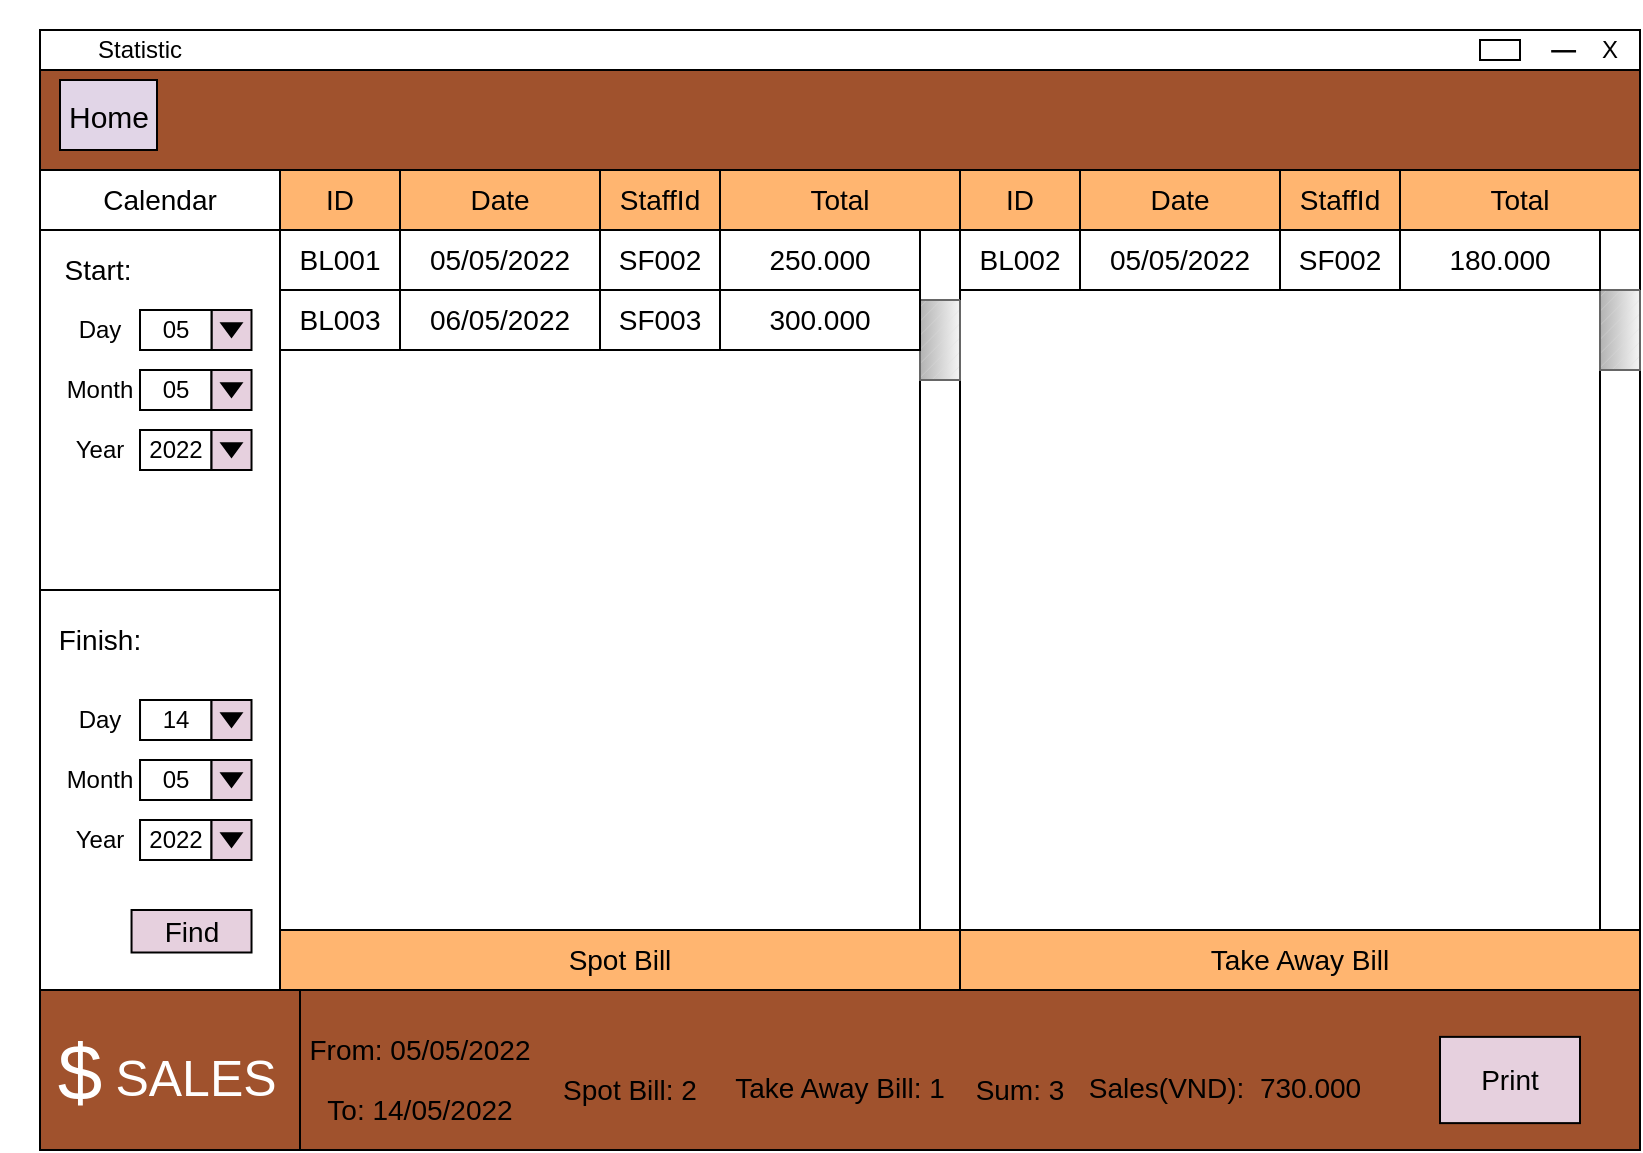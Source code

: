 <mxfile version="17.4.2" type="device"><diagram id="F2mh1ua69UvMLxNreQj1" name="Page-1"><mxGraphModel dx="1021" dy="651" grid="1" gridSize="10" guides="1" tooltips="1" connect="1" arrows="1" fold="1" page="1" pageScale="1" pageWidth="850" pageHeight="1100" math="0" shadow="0"><root><mxCell id="0"/><mxCell id="1" parent="0"/><mxCell id="n8EnS4unUwTk_ozugy-z-1" value="" style="rounded=0;whiteSpace=wrap;html=1;fillColor=#A0522D;strokeColor=#000000;strokeWidth=1;fontColor=#ffffff;" vertex="1" parent="1"><mxGeometry x="80" y="60" width="800" height="540" as="geometry"/></mxCell><mxCell id="n8EnS4unUwTk_ozugy-z-2" value="" style="rounded=0;whiteSpace=wrap;html=1;" vertex="1" parent="1"><mxGeometry x="80" y="40" width="800" height="20" as="geometry"/></mxCell><mxCell id="n8EnS4unUwTk_ozugy-z-3" value="" style="rounded=0;whiteSpace=wrap;html=1;" vertex="1" parent="1"><mxGeometry x="800" y="45" width="20" height="10" as="geometry"/></mxCell><mxCell id="n8EnS4unUwTk_ozugy-z-4" value="X" style="text;html=1;strokeColor=none;fillColor=none;align=center;verticalAlign=middle;whiteSpace=wrap;rounded=0;" vertex="1" parent="1"><mxGeometry x="850" y="40" width="30" height="20" as="geometry"/></mxCell><mxCell id="n8EnS4unUwTk_ozugy-z-5" value="&lt;p class=&quot;MsoListParagraph&quot; style=&quot;margin-left: 55.2pt ; text-align: justify ; line-height: 150%&quot;&gt;&lt;b&gt;&lt;span style=&quot;font-size: 13.0pt ; line-height: 150% ; font-family: &amp;#34;times new roman&amp;#34; , serif&quot;&gt;─&lt;/span&gt;&lt;/b&gt;&lt;/p&gt;" style="text;html=1;strokeColor=none;fillColor=none;align=center;verticalAlign=middle;whiteSpace=wrap;rounded=0;" vertex="1" parent="1"><mxGeometry x="790" y="40" width="30" height="20" as="geometry"/></mxCell><mxCell id="n8EnS4unUwTk_ozugy-z-6" value="Statistic" style="text;html=1;strokeColor=none;fillColor=none;align=center;verticalAlign=middle;whiteSpace=wrap;rounded=0;" vertex="1" parent="1"><mxGeometry x="60" y="35" width="140" height="30" as="geometry"/></mxCell><mxCell id="n8EnS4unUwTk_ozugy-z-17" value="Home" style="rounded=0;whiteSpace=wrap;html=1;fontSize=15;fontColor=#000000;fillColor=#E1D5E7;" vertex="1" parent="1"><mxGeometry x="90" y="65" width="48.5" height="35" as="geometry"/></mxCell><mxCell id="n8EnS4unUwTk_ozugy-z-84" value="" style="rounded=0;whiteSpace=wrap;html=1;" vertex="1" parent="1"><mxGeometry x="80" y="110" width="120" height="410" as="geometry"/></mxCell><mxCell id="n8EnS4unUwTk_ozugy-z-86" value="&lt;font style=&quot;font-size: 14px&quot;&gt;Calendar&lt;/font&gt;" style="rounded=0;whiteSpace=wrap;html=1;" vertex="1" parent="1"><mxGeometry x="80" y="110" width="120" height="30" as="geometry"/></mxCell><mxCell id="n8EnS4unUwTk_ozugy-z-87" value="" style="rounded=0;whiteSpace=wrap;html=1;fontColor=#E2AA63;fillColor=#FFFFFF;" vertex="1" parent="1"><mxGeometry x="80" y="140" width="120" height="180" as="geometry"/></mxCell><mxCell id="n8EnS4unUwTk_ozugy-z-89" value="&lt;font style=&quot;font-size: 14px&quot;&gt;Start:&lt;/font&gt;" style="text;html=1;strokeColor=none;fillColor=none;align=center;verticalAlign=middle;whiteSpace=wrap;rounded=0;fontColor=#000000;" vertex="1" parent="1"><mxGeometry x="78.5" y="145" width="60" height="30" as="geometry"/></mxCell><mxCell id="n8EnS4unUwTk_ozugy-z-90" value="Day" style="text;html=1;strokeColor=none;fillColor=none;align=center;verticalAlign=middle;whiteSpace=wrap;rounded=0;fontColor=#000000;" vertex="1" parent="1"><mxGeometry x="80" y="175" width="60" height="30" as="geometry"/></mxCell><mxCell id="n8EnS4unUwTk_ozugy-z-91" value="Month" style="text;html=1;strokeColor=none;fillColor=none;align=center;verticalAlign=middle;whiteSpace=wrap;rounded=0;fontColor=#000000;" vertex="1" parent="1"><mxGeometry x="80" y="205" width="60" height="30" as="geometry"/></mxCell><mxCell id="n8EnS4unUwTk_ozugy-z-92" value="Year" style="text;html=1;strokeColor=none;fillColor=none;align=center;verticalAlign=middle;whiteSpace=wrap;rounded=0;fontColor=#000000;" vertex="1" parent="1"><mxGeometry x="80" y="235" width="60" height="30" as="geometry"/></mxCell><mxCell id="n8EnS4unUwTk_ozugy-z-93" value="&lt;font style=&quot;font-size: 14px&quot;&gt;Finish:&lt;/font&gt;" style="text;html=1;strokeColor=none;fillColor=none;align=center;verticalAlign=middle;whiteSpace=wrap;rounded=0;fontColor=#000000;" vertex="1" parent="1"><mxGeometry x="80" y="330" width="60" height="30" as="geometry"/></mxCell><mxCell id="n8EnS4unUwTk_ozugy-z-94" value="Day" style="text;html=1;strokeColor=none;fillColor=none;align=center;verticalAlign=middle;whiteSpace=wrap;rounded=0;fontColor=#000000;" vertex="1" parent="1"><mxGeometry x="80" y="370" width="60" height="30" as="geometry"/></mxCell><mxCell id="n8EnS4unUwTk_ozugy-z-95" value="Month" style="text;html=1;strokeColor=none;fillColor=none;align=center;verticalAlign=middle;whiteSpace=wrap;rounded=0;fontColor=#000000;" vertex="1" parent="1"><mxGeometry x="80" y="400" width="60" height="30" as="geometry"/></mxCell><mxCell id="n8EnS4unUwTk_ozugy-z-96" value="Year" style="text;html=1;strokeColor=none;fillColor=none;align=center;verticalAlign=middle;whiteSpace=wrap;rounded=0;fontColor=#000000;" vertex="1" parent="1"><mxGeometry x="80" y="430" width="60" height="30" as="geometry"/></mxCell><mxCell id="n8EnS4unUwTk_ozugy-z-99" value="" style="rounded=0;whiteSpace=wrap;html=1;fontColor=#000000;fillColor=#E6D0DE;" vertex="1" parent="1"><mxGeometry x="165.75" y="180" width="20" height="20" as="geometry"/></mxCell><mxCell id="n8EnS4unUwTk_ozugy-z-100" value="" style="triangle;whiteSpace=wrap;html=1;labelBackgroundColor=#C3ABD0;fontColor=#000000;fillColor=#000000;rotation=90;" vertex="1" parent="1"><mxGeometry x="172.38" y="185" width="6.75" height="10" as="geometry"/></mxCell><mxCell id="n8EnS4unUwTk_ozugy-z-101" value="05" style="rounded=0;whiteSpace=wrap;html=1;fontColor=#000000;fillColor=#FFFFFF;" vertex="1" parent="1"><mxGeometry x="130" y="210" width="35.75" height="20" as="geometry"/></mxCell><mxCell id="n8EnS4unUwTk_ozugy-z-103" value="2022" style="rounded=0;whiteSpace=wrap;html=1;fontColor=#000000;fillColor=#FFFFFF;" vertex="1" parent="1"><mxGeometry x="130" y="240" width="35.75" height="20" as="geometry"/></mxCell><mxCell id="n8EnS4unUwTk_ozugy-z-105" value="05" style="rounded=0;whiteSpace=wrap;html=1;fontColor=#000000;fillColor=#FFFFFF;" vertex="1" parent="1"><mxGeometry x="130" y="180" width="35.75" height="20" as="geometry"/></mxCell><mxCell id="n8EnS4unUwTk_ozugy-z-107" value="" style="rounded=0;whiteSpace=wrap;html=1;fontColor=#000000;fillColor=#E6D0DE;" vertex="1" parent="1"><mxGeometry x="165.76" y="240" width="20" height="20" as="geometry"/></mxCell><mxCell id="n8EnS4unUwTk_ozugy-z-108" value="" style="rounded=0;whiteSpace=wrap;html=1;fontColor=#000000;fillColor=#E6D0DE;" vertex="1" parent="1"><mxGeometry x="165.76" y="210" width="20" height="20" as="geometry"/></mxCell><mxCell id="n8EnS4unUwTk_ozugy-z-109" value="" style="triangle;whiteSpace=wrap;html=1;labelBackgroundColor=#C3ABD0;fontColor=#000000;fillColor=#000000;rotation=90;" vertex="1" parent="1"><mxGeometry x="172.38" y="245" width="6.75" height="10" as="geometry"/></mxCell><mxCell id="n8EnS4unUwTk_ozugy-z-110" value="" style="triangle;whiteSpace=wrap;html=1;labelBackgroundColor=#C3ABD0;fontColor=#000000;fillColor=#000000;rotation=90;" vertex="1" parent="1"><mxGeometry x="172.37" y="215" width="6.75" height="10" as="geometry"/></mxCell><mxCell id="n8EnS4unUwTk_ozugy-z-111" value="2022" style="rounded=0;whiteSpace=wrap;html=1;fontColor=#000000;fillColor=#FFFFFF;" vertex="1" parent="1"><mxGeometry x="130.01" y="435" width="35.75" height="20" as="geometry"/></mxCell><mxCell id="n8EnS4unUwTk_ozugy-z-112" value="05" style="rounded=0;whiteSpace=wrap;html=1;fontColor=#000000;fillColor=#FFFFFF;" vertex="1" parent="1"><mxGeometry x="130.01" y="405" width="35.75" height="20" as="geometry"/></mxCell><mxCell id="n8EnS4unUwTk_ozugy-z-113" value="14" style="rounded=0;whiteSpace=wrap;html=1;fontColor=#000000;fillColor=#FFFFFF;" vertex="1" parent="1"><mxGeometry x="130.01" y="375" width="35.75" height="20" as="geometry"/></mxCell><mxCell id="n8EnS4unUwTk_ozugy-z-114" value="" style="rounded=0;whiteSpace=wrap;html=1;fontColor=#000000;fillColor=#E6D0DE;" vertex="1" parent="1"><mxGeometry x="165.75" y="435" width="20" height="20" as="geometry"/></mxCell><mxCell id="n8EnS4unUwTk_ozugy-z-115" value="" style="rounded=0;whiteSpace=wrap;html=1;fontColor=#000000;fillColor=#E6D0DE;" vertex="1" parent="1"><mxGeometry x="165.76" y="405" width="20" height="20" as="geometry"/></mxCell><mxCell id="n8EnS4unUwTk_ozugy-z-116" value="" style="rounded=0;whiteSpace=wrap;html=1;fontColor=#000000;fillColor=#E6D0DE;" vertex="1" parent="1"><mxGeometry x="165.75" y="375" width="20" height="20" as="geometry"/></mxCell><mxCell id="n8EnS4unUwTk_ozugy-z-117" value="" style="triangle;whiteSpace=wrap;html=1;labelBackgroundColor=#C3ABD0;fontColor=#000000;fillColor=#000000;rotation=90;" vertex="1" parent="1"><mxGeometry x="172.37" y="380" width="6.75" height="10" as="geometry"/></mxCell><mxCell id="n8EnS4unUwTk_ozugy-z-118" value="" style="triangle;whiteSpace=wrap;html=1;labelBackgroundColor=#C3ABD0;fontColor=#000000;fillColor=#000000;rotation=90;" vertex="1" parent="1"><mxGeometry x="172.37" y="440" width="6.75" height="10" as="geometry"/></mxCell><mxCell id="n8EnS4unUwTk_ozugy-z-119" value="" style="triangle;whiteSpace=wrap;html=1;labelBackgroundColor=#C3ABD0;fontColor=#000000;fillColor=#000000;rotation=90;" vertex="1" parent="1"><mxGeometry x="172.37" y="410" width="6.75" height="10" as="geometry"/></mxCell><mxCell id="n8EnS4unUwTk_ozugy-z-121" value="&lt;font style=&quot;font-size: 14px&quot;&gt;Find&lt;/font&gt;" style="rounded=0;whiteSpace=wrap;html=1;fontColor=#000000;fillColor=#E6D0DE;" vertex="1" parent="1"><mxGeometry x="125.77" y="480" width="59.99" height="21.25" as="geometry"/></mxCell><mxCell id="n8EnS4unUwTk_ozugy-z-122" value="" style="rounded=0;whiteSpace=wrap;html=1;labelBackgroundColor=#C3ABD0;" vertex="1" parent="1"><mxGeometry x="200" y="110" width="680" height="410" as="geometry"/></mxCell><mxCell id="n8EnS4unUwTk_ozugy-z-123" value="" style="rounded=0;whiteSpace=wrap;html=1;" vertex="1" parent="1"><mxGeometry x="200" y="110" width="340" height="30" as="geometry"/></mxCell><mxCell id="n8EnS4unUwTk_ozugy-z-124" value="&lt;font style=&quot;font-size: 14px&quot;&gt;ID&lt;/font&gt;" style="rounded=0;whiteSpace=wrap;html=1;fillColor=#FFB570;perimeterSpacing=0;" vertex="1" parent="1"><mxGeometry x="200" y="110" width="60" height="30" as="geometry"/></mxCell><mxCell id="n8EnS4unUwTk_ozugy-z-125" value="&lt;font style=&quot;font-size: 14px&quot;&gt;Total&lt;/font&gt;" style="rounded=0;whiteSpace=wrap;html=1;fillColor=#FFB570;" vertex="1" parent="1"><mxGeometry x="420" y="110" width="120" height="30" as="geometry"/></mxCell><mxCell id="n8EnS4unUwTk_ozugy-z-126" value="&lt;font style=&quot;font-size: 14px&quot;&gt;StaffId&lt;/font&gt;" style="rounded=0;whiteSpace=wrap;html=1;fillColor=#FFB570;" vertex="1" parent="1"><mxGeometry x="360" y="110" width="60" height="30" as="geometry"/></mxCell><mxCell id="n8EnS4unUwTk_ozugy-z-127" value="&lt;font style=&quot;font-size: 14px&quot;&gt;Date&lt;/font&gt;" style="rounded=0;whiteSpace=wrap;html=1;fillColor=#FFB570;" vertex="1" parent="1"><mxGeometry x="260" y="110" width="100" height="30" as="geometry"/></mxCell><mxCell id="n8EnS4unUwTk_ozugy-z-133" value="" style="rounded=0;whiteSpace=wrap;html=1;labelBackgroundColor=#C3ABD0;fontColor=#000000;fillColor=#FFFFFF;gradientColor=none;perimeterSpacing=0;" vertex="1" parent="1"><mxGeometry x="200" y="140" width="330" height="380" as="geometry"/></mxCell><mxCell id="n8EnS4unUwTk_ozugy-z-134" value="" style="rounded=0;whiteSpace=wrap;html=1;strokeWidth=1;rotation=90;" vertex="1" parent="1"><mxGeometry x="355" y="305" width="350" height="20" as="geometry"/></mxCell><mxCell id="n8EnS4unUwTk_ozugy-z-135" value="" style="rounded=0;whiteSpace=wrap;html=1;strokeWidth=1;rotation=90;" vertex="1" parent="1"><mxGeometry x="695" y="305" width="350" height="20" as="geometry"/></mxCell><mxCell id="n8EnS4unUwTk_ozugy-z-136" value="" style="verticalLabelPosition=bottom;verticalAlign=top;html=1;shape=mxgraph.basic.patternFillRect;fillStyle=diagRev;step=5;fillStrokeWidth=0.2;fillStrokeColor=#dddddd;strokeWidth=1;rotation=90;fillColor=#f5f5f5;strokeColor=#666666;gradientColor=#b3b3b3;" vertex="1" parent="1"><mxGeometry x="510" y="185" width="40" height="20" as="geometry"/></mxCell><mxCell id="n8EnS4unUwTk_ozugy-z-137" value="" style="verticalLabelPosition=bottom;verticalAlign=top;html=1;shape=mxgraph.basic.patternFillRect;fillStyle=diagRev;step=5;fillStrokeWidth=0.2;fillStrokeColor=#dddddd;strokeWidth=1;rotation=90;fillColor=#f5f5f5;strokeColor=#666666;gradientColor=#b3b3b3;" vertex="1" parent="1"><mxGeometry x="850" y="180" width="40" height="20" as="geometry"/></mxCell><mxCell id="n8EnS4unUwTk_ozugy-z-138" value="&lt;span style=&quot;&quot;&gt;&lt;font style=&quot;font-size: 14px&quot;&gt;Spot Bill&lt;/font&gt;&lt;/span&gt;" style="rounded=0;whiteSpace=wrap;html=1;labelBackgroundColor=none;fontColor=#000000;fillColor=#FFB570;" vertex="1" parent="1"><mxGeometry x="200" y="490" width="340" height="30" as="geometry"/></mxCell><mxCell id="n8EnS4unUwTk_ozugy-z-139" value="&lt;span style=&quot;&quot;&gt;&lt;font style=&quot;font-size: 14px&quot;&gt;Take Away Bill&lt;/font&gt;&lt;/span&gt;" style="rounded=0;whiteSpace=wrap;html=1;labelBackgroundColor=none;fontColor=#000000;fillColor=#FFB570;" vertex="1" parent="1"><mxGeometry x="540" y="490" width="340" height="30" as="geometry"/></mxCell><mxCell id="n8EnS4unUwTk_ozugy-z-141" value="" style="rounded=0;whiteSpace=wrap;html=1;labelBackgroundColor=#A0522D;fontSize=22;fontColor=#FFFFFF;strokeColor=#000000;fillColor=#A0522D;gradientColor=none;" vertex="1" parent="1"><mxGeometry x="80" y="520" width="130" height="80" as="geometry"/></mxCell><mxCell id="n8EnS4unUwTk_ozugy-z-142" value="&lt;font style=&quot;font-size: 40px&quot;&gt;$&lt;/font&gt;" style="text;html=1;strokeColor=none;fillColor=none;align=center;verticalAlign=middle;whiteSpace=wrap;rounded=0;labelBackgroundColor=#A0522D;fontSize=36;fontColor=#FFFFFF;glass=0;shadow=0;sketch=0;gradientColor=none;" vertex="1" parent="1"><mxGeometry x="70.01" y="545" width="60" height="30" as="geometry"/></mxCell><mxCell id="n8EnS4unUwTk_ozugy-z-143" value="&lt;font style=&quot;font-size: 25px&quot;&gt;SALES&lt;/font&gt;" style="text;html=1;strokeColor=none;fillColor=none;align=center;verticalAlign=middle;whiteSpace=wrap;rounded=0;labelBackgroundColor=#A0522D;fontSize=40;fontColor=#FFFFFF;" vertex="1" parent="1"><mxGeometry x="115.77" y="545" width="84.23" height="25" as="geometry"/></mxCell><mxCell id="n8EnS4unUwTk_ozugy-z-146" value="&lt;font style=&quot;font-size: 14px&quot; color=&quot;#000000&quot;&gt;From: 05/05/2022&lt;/font&gt;" style="text;html=1;strokeColor=none;fillColor=none;align=center;verticalAlign=middle;whiteSpace=wrap;rounded=0;shadow=0;glass=0;labelBackgroundColor=none;sketch=0;fontSize=25;fontColor=#FFFFFF;" vertex="1" parent="1"><mxGeometry x="210" y="530" width="120" height="30" as="geometry"/></mxCell><mxCell id="n8EnS4unUwTk_ozugy-z-147" value="&lt;font style=&quot;font-size: 14px&quot; color=&quot;#000000&quot;&gt;To: 14/05/2022&lt;/font&gt;" style="text;html=1;strokeColor=none;fillColor=none;align=center;verticalAlign=middle;whiteSpace=wrap;rounded=0;shadow=0;glass=0;labelBackgroundColor=none;sketch=0;fontSize=25;fontColor=#FFFFFF;" vertex="1" parent="1"><mxGeometry x="210" y="560" width="120" height="30" as="geometry"/></mxCell><mxCell id="n8EnS4unUwTk_ozugy-z-148" value="&lt;font style=&quot;font-size: 14px&quot; color=&quot;#000000&quot;&gt;Spot Bill: 2&lt;/font&gt;" style="text;html=1;strokeColor=none;fillColor=none;align=center;verticalAlign=middle;whiteSpace=wrap;rounded=0;shadow=0;glass=0;labelBackgroundColor=none;sketch=0;fontSize=25;fontColor=#FFFFFF;" vertex="1" parent="1"><mxGeometry x="310" y="550" width="130" height="30" as="geometry"/></mxCell><mxCell id="n8EnS4unUwTk_ozugy-z-149" value="&lt;span style=&quot;font-size: 14px&quot;&gt;&lt;font color=&quot;#000000&quot;&gt;Take Away Bill: 1&lt;/font&gt;&lt;/span&gt;" style="text;html=1;strokeColor=none;fillColor=none;align=center;verticalAlign=middle;whiteSpace=wrap;rounded=0;shadow=0;glass=0;labelBackgroundColor=none;sketch=0;fontSize=25;fontColor=#FFFFFF;" vertex="1" parent="1"><mxGeometry x="415" y="548.75" width="130" height="30" as="geometry"/></mxCell><mxCell id="n8EnS4unUwTk_ozugy-z-151" value="&lt;span style=&quot;font-size: 14px&quot;&gt;&lt;font color=&quot;#000000&quot;&gt;Sales(VND):&amp;nbsp; 730.000&lt;/font&gt;&lt;/span&gt;" style="text;html=1;strokeColor=none;fillColor=none;align=center;verticalAlign=middle;whiteSpace=wrap;rounded=0;shadow=0;glass=0;labelBackgroundColor=none;sketch=0;fontSize=25;fontColor=#FFFFFF;" vertex="1" parent="1"><mxGeometry x="600" y="548.75" width="145" height="30" as="geometry"/></mxCell><mxCell id="n8EnS4unUwTk_ozugy-z-155" value="" style="rounded=0;whiteSpace=wrap;html=1;shadow=0;glass=0;labelBackgroundColor=none;sketch=0;fontSize=14;fontColor=#FFFFFF;strokeColor=default;fillColor=#FFFFFF;gradientColor=none;" vertex="1" parent="1"><mxGeometry x="200" y="140" width="320" height="30" as="geometry"/></mxCell><mxCell id="n8EnS4unUwTk_ozugy-z-156" value="" style="rounded=0;whiteSpace=wrap;html=1;shadow=0;glass=0;labelBackgroundColor=none;sketch=0;fontSize=14;fontColor=#FFFFFF;strokeColor=default;fillColor=#FFFFFF;gradientColor=none;" vertex="1" parent="1"><mxGeometry x="200" y="170" width="320" height="30" as="geometry"/></mxCell><mxCell id="n8EnS4unUwTk_ozugy-z-158" value="&lt;span&gt;250.000&lt;/span&gt;" style="rounded=0;whiteSpace=wrap;html=1;shadow=0;glass=0;labelBackgroundColor=none;sketch=0;fontSize=14;fontColor=#000000;strokeColor=default;fillColor=#FFFFFF;gradientColor=none;" vertex="1" parent="1"><mxGeometry x="420" y="140" width="100" height="30" as="geometry"/></mxCell><mxCell id="n8EnS4unUwTk_ozugy-z-159" value="SF002" style="rounded=0;whiteSpace=wrap;html=1;shadow=0;glass=0;labelBackgroundColor=none;sketch=0;fontSize=14;fontColor=#000000;strokeColor=default;fillColor=#FFFFFF;gradientColor=none;" vertex="1" parent="1"><mxGeometry x="360" y="140" width="60" height="30" as="geometry"/></mxCell><mxCell id="n8EnS4unUwTk_ozugy-z-160" value="BL001" style="rounded=0;whiteSpace=wrap;html=1;shadow=0;glass=0;labelBackgroundColor=none;sketch=0;fontSize=14;fontColor=#000000;strokeColor=default;fillColor=#FFFFFF;gradientColor=none;" vertex="1" parent="1"><mxGeometry x="200" y="140" width="60" height="30" as="geometry"/></mxCell><mxCell id="n8EnS4unUwTk_ozugy-z-161" value="BL003" style="rounded=0;whiteSpace=wrap;html=1;shadow=0;glass=0;labelBackgroundColor=none;sketch=0;fontSize=14;fontColor=#000000;strokeColor=default;fillColor=#FFFFFF;gradientColor=none;" vertex="1" parent="1"><mxGeometry x="200" y="170" width="60" height="30" as="geometry"/></mxCell><mxCell id="n8EnS4unUwTk_ozugy-z-162" value="05/05/2022" style="rounded=0;whiteSpace=wrap;html=1;shadow=0;glass=0;labelBackgroundColor=none;sketch=0;fontSize=14;fontColor=#000000;strokeColor=default;fillColor=#FFFFFF;gradientColor=none;" vertex="1" parent="1"><mxGeometry x="260" y="140" width="100" height="30" as="geometry"/></mxCell><mxCell id="n8EnS4unUwTk_ozugy-z-163" value="06/05/2022" style="rounded=0;whiteSpace=wrap;html=1;shadow=0;glass=0;labelBackgroundColor=none;sketch=0;fontSize=14;fontColor=#000000;strokeColor=default;fillColor=#FFFFFF;gradientColor=none;" vertex="1" parent="1"><mxGeometry x="260" y="170" width="100" height="30" as="geometry"/></mxCell><mxCell id="n8EnS4unUwTk_ozugy-z-164" value="SF003" style="rounded=0;whiteSpace=wrap;html=1;shadow=0;glass=0;labelBackgroundColor=none;sketch=0;fontSize=14;fontColor=#000000;strokeColor=default;fillColor=#FFFFFF;gradientColor=none;" vertex="1" parent="1"><mxGeometry x="360" y="170" width="60" height="30" as="geometry"/></mxCell><mxCell id="n8EnS4unUwTk_ozugy-z-166" value="&lt;span&gt;300.000&lt;/span&gt;" style="rounded=0;whiteSpace=wrap;html=1;shadow=0;glass=0;labelBackgroundColor=none;sketch=0;fontSize=14;fontColor=#000000;strokeColor=default;fillColor=#FFFFFF;gradientColor=none;" vertex="1" parent="1"><mxGeometry x="420" y="170" width="100" height="30" as="geometry"/></mxCell><mxCell id="n8EnS4unUwTk_ozugy-z-169" value="&lt;font style=&quot;font-size: 14px&quot;&gt;ID&lt;/font&gt;" style="rounded=0;whiteSpace=wrap;html=1;fillColor=#FFB570;" vertex="1" parent="1"><mxGeometry x="540" y="110" width="60" height="30" as="geometry"/></mxCell><mxCell id="n8EnS4unUwTk_ozugy-z-170" value="&lt;font style=&quot;font-size: 14px&quot;&gt;Date&lt;/font&gt;" style="rounded=0;whiteSpace=wrap;html=1;fillColor=#FFB570;" vertex="1" parent="1"><mxGeometry x="600" y="110" width="100" height="30" as="geometry"/></mxCell><mxCell id="n8EnS4unUwTk_ozugy-z-171" value="&lt;font style=&quot;font-size: 14px&quot;&gt;StaffId&lt;/font&gt;" style="rounded=0;whiteSpace=wrap;html=1;fillColor=#FFB570;" vertex="1" parent="1"><mxGeometry x="700" y="110" width="60" height="30" as="geometry"/></mxCell><mxCell id="n8EnS4unUwTk_ozugy-z-172" value="&lt;font style=&quot;font-size: 14px&quot;&gt;Total&lt;/font&gt;" style="rounded=0;whiteSpace=wrap;html=1;fillColor=#FFB570;" vertex="1" parent="1"><mxGeometry x="760" y="110" width="120" height="30" as="geometry"/></mxCell><mxCell id="n8EnS4unUwTk_ozugy-z-173" value="BL002" style="rounded=0;whiteSpace=wrap;html=1;shadow=0;glass=0;labelBackgroundColor=none;sketch=0;fontSize=14;fontColor=#000000;strokeColor=default;fillColor=#FFFFFF;gradientColor=none;" vertex="1" parent="1"><mxGeometry x="540" y="140" width="60" height="30" as="geometry"/></mxCell><mxCell id="n8EnS4unUwTk_ozugy-z-174" value="05/05/2022" style="rounded=0;whiteSpace=wrap;html=1;shadow=0;glass=0;labelBackgroundColor=none;sketch=0;fontSize=14;fontColor=#000000;strokeColor=default;fillColor=#FFFFFF;gradientColor=none;" vertex="1" parent="1"><mxGeometry x="600" y="140" width="100" height="30" as="geometry"/></mxCell><mxCell id="n8EnS4unUwTk_ozugy-z-175" value="SF002" style="rounded=0;whiteSpace=wrap;html=1;shadow=0;glass=0;labelBackgroundColor=none;sketch=0;fontSize=14;fontColor=#000000;strokeColor=default;fillColor=#FFFFFF;gradientColor=none;" vertex="1" parent="1"><mxGeometry x="700" y="140" width="60" height="30" as="geometry"/></mxCell><mxCell id="n8EnS4unUwTk_ozugy-z-176" value="&lt;span&gt;180.000&lt;/span&gt;" style="rounded=0;whiteSpace=wrap;html=1;shadow=0;glass=0;labelBackgroundColor=none;sketch=0;fontSize=14;fontColor=#000000;strokeColor=default;fillColor=#FFFFFF;gradientColor=none;" vertex="1" parent="1"><mxGeometry x="760" y="140" width="100" height="30" as="geometry"/></mxCell><mxCell id="n8EnS4unUwTk_ozugy-z-177" value="&lt;span style=&quot;font-size: 14px&quot;&gt;&lt;font color=&quot;#000000&quot;&gt;Sum: 3&lt;/font&gt;&lt;/span&gt;" style="text;html=1;strokeColor=none;fillColor=none;align=center;verticalAlign=middle;whiteSpace=wrap;rounded=0;shadow=0;glass=0;labelBackgroundColor=none;sketch=0;fontSize=25;fontColor=#FFFFFF;" vertex="1" parent="1"><mxGeometry x="540" y="551.25" width="60" height="27.5" as="geometry"/></mxCell><mxCell id="n8EnS4unUwTk_ozugy-z-179" value="&lt;span style=&quot;font-size: 14px&quot;&gt;Print&lt;/span&gt;" style="rounded=0;whiteSpace=wrap;html=1;fontColor=#000000;fillColor=#E6D0DE;" vertex="1" parent="1"><mxGeometry x="780" y="543.44" width="70" height="43.12" as="geometry"/></mxCell></root></mxGraphModel></diagram></mxfile>